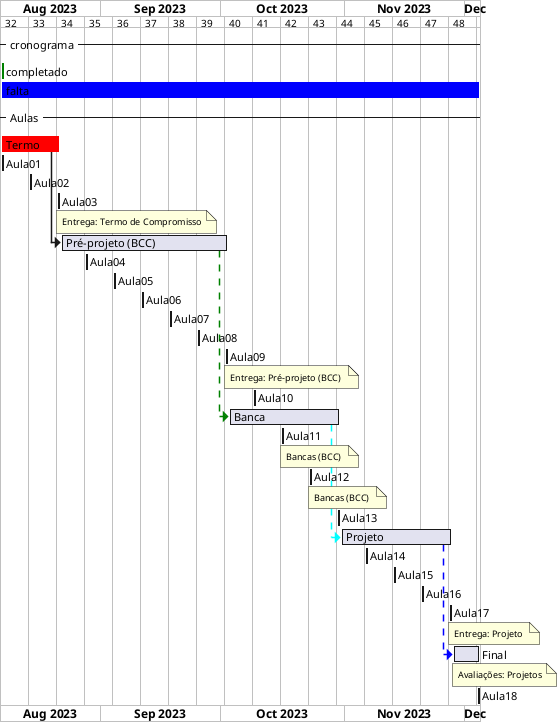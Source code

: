 @startgantt cronograma_BCC

/'TODO: tentar usar variáveis do sistema: https://blog.jdriven.com/2017/01/plantuml-pleasantness-using-current-date/  '/
/'atualizar'/
!$dataInicio = "	2023-08-07	"
!$dataFim  = "	2023-12-04	"
!$Aula01 = $dataInicio		
!$Aula02 = "	2023-08-14	"
!$Aula03 = "	2023-08-21	"
!$Aula04 = "	2023-08-28	"
!$Aula05 = "	2023-09-04	"
!$Aula06 = "	2023-09-11	"
!$Aula07 = "	2023-09-18	"
!$Aula08 = "	2023-09-25	"
!$Aula09 = "	2023-10-02	"
!$Aula10 = "	2023-10-09	"
!$Aula11 = "	2023-10-16	"
!$Aula12 = "	2023-10-23	"
!$Aula13 = "	2023-10-30	"
!$Aula14 = "	2023-11-06	"
!$Aula15 = "	2023-11-13	"
!$Aula16 = "	2023-11-20	"
!$Aula17 = "	2023-11-27	"
!$Aula18 = "	2023-12-04	"
!$Aula18 = $dataFim		

!$dataAtual  = $Aula01
/'atualizar'/

ganttscale weekly

Project starts $dataInicio

-- cronograma -- 
[completado] is colored in green
[completado] starts $dataInicio and ends $dataAtual
[falta] starts $dataAtual and ends $dataFim
[falta] is colored in blue

-- Aulas -- 
[Termo] is colored in Red
[Termo]  starts $Aula01 and ends $Aula03
[Aula01] starts $Aula01 and ends $Aula01
[Aula02] starts $Aula02 and ends $Aula02
[Aula03] starts $Aula03 and ends $Aula03
note bottom
Entrega: Termo de Compromisso
end note
[Pré-projeto (BCC)] starts at [Termo]'s end
[Pré-projeto (BCC)] ends $Aula09
[Aula04] starts $Aula04 and ends $Aula04
[Aula05] starts $Aula05 and ends $Aula05
[Aula06] starts $Aula06 and ends $Aula06
[Aula07] starts $Aula07 and ends $Aula07
[Aula08] starts $Aula08 and ends $Aula08
[Aula09] starts $Aula09 and ends $Aula09
note bottom
Entrega: Pré-projeto (BCC) 
end note
[Aula10] starts $Aula10 and ends $Aula10
[Banca] starts at [Pré-projeto (BCC)]'s end with green dashed link
[Banca] ends $Aula13
[Aula11] starts $Aula11 and ends $Aula11
note bottom
Bancas (BCC) 
end note
[Aula12] starts $Aula12 and ends $Aula12
note bottom
Bancas (BCC) 
end note
[Aula13] starts $Aula13 and ends $Aula13
[Projeto] starts at [Banca]'s end with cyan dashed link
[Projeto] ends $Aula17
[Aula14] starts $Aula14 and ends $Aula14
[Aula15] starts $Aula15 and ends $Aula15
[Aula16] starts $Aula16 and ends $Aula16
[Aula17] starts $Aula17 and ends $Aula17
note bottom
Entrega: Projeto 
end note
[Final] starts at [Projeto]'s end with blue dashed link
[Final] ends $Aula18
note bottom
Avaliações: Projetos
end note
[Aula18] starts $Aula18 and ends $Aula18

@endgantt